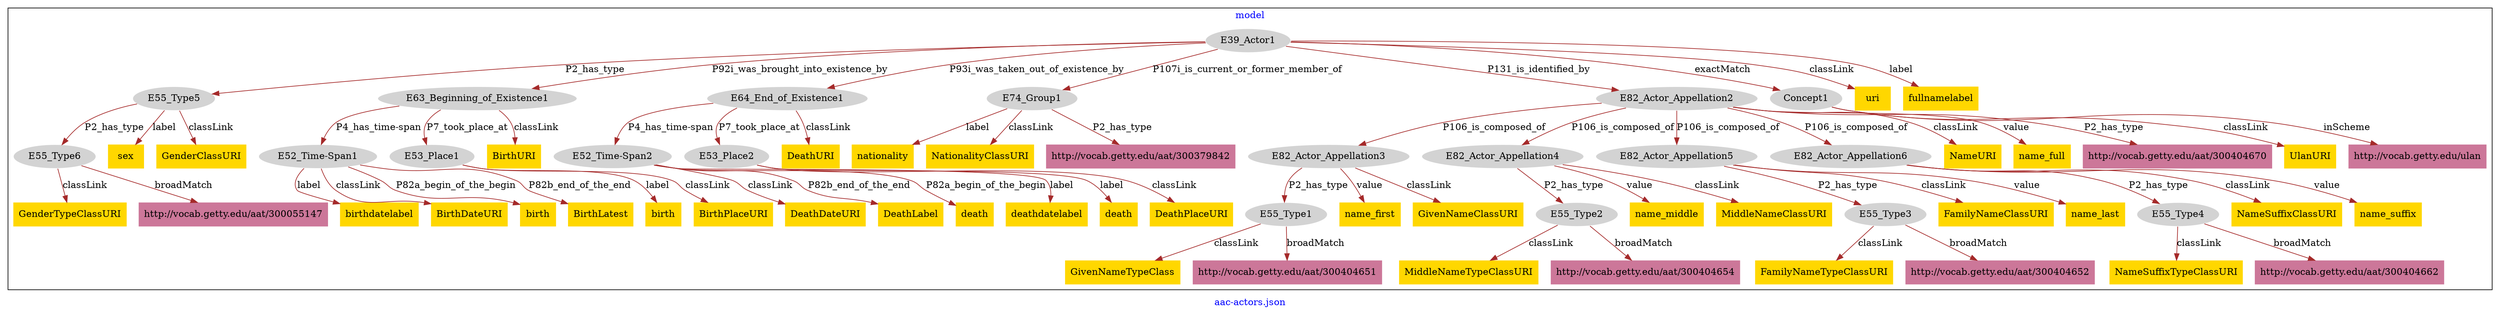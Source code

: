 digraph n0 {
fontcolor="blue"
remincross="true"
label="aac-actors.json"
subgraph cluster {
label="model"
n2[style="filled",color="white",fillcolor="lightgray",label="E39_Actor1"];
n3[style="filled",color="white",fillcolor="lightgray",label="E55_Type5"];
n4[style="filled",color="white",fillcolor="lightgray",label="E63_Beginning_of_Existence1"];
n5[style="filled",color="white",fillcolor="lightgray",label="E64_End_of_Existence1"];
n6[style="filled",color="white",fillcolor="lightgray",label="E74_Group1"];
n7[style="filled",color="white",fillcolor="lightgray",label="E82_Actor_Appellation2"];
n8[style="filled",color="white",fillcolor="lightgray",label="Concept1"];
n9[style="filled",color="white",fillcolor="lightgray",label="E55_Type6"];
n10[style="filled",color="white",fillcolor="lightgray",label="E52_Time-Span1"];
n11[style="filled",color="white",fillcolor="lightgray",label="E53_Place1"];
n12[style="filled",color="white",fillcolor="lightgray",label="E52_Time-Span2"];
n13[style="filled",color="white",fillcolor="lightgray",label="E53_Place2"];
n14[style="filled",color="white",fillcolor="lightgray",label="E82_Actor_Appellation3"];
n15[style="filled",color="white",fillcolor="lightgray",label="E82_Actor_Appellation4"];
n16[style="filled",color="white",fillcolor="lightgray",label="E82_Actor_Appellation5"];
n17[style="filled",color="white",fillcolor="lightgray",label="E82_Actor_Appellation6"];
n18[style="filled",color="white",fillcolor="lightgray",label="E55_Type1"];
n19[style="filled",color="white",fillcolor="lightgray",label="E55_Type2"];
n20[style="filled",color="white",fillcolor="lightgray",label="E55_Type3"];
n21[style="filled",color="white",fillcolor="lightgray",label="E55_Type4"];
n22[shape="plaintext",style="filled",fillcolor="gold",label="birthdatelabel"];
n23[shape="plaintext",style="filled",fillcolor="gold",label="name_middle"];
n24[shape="plaintext",style="filled",fillcolor="gold",label="NameURI"];
n25[shape="plaintext",style="filled",fillcolor="gold",label="NameSuffixClassURI"];
n26[shape="plaintext",style="filled",fillcolor="gold",label="GenderTypeClassURI"];
n27[shape="plaintext",style="filled",fillcolor="gold",label="name_first"];
n28[shape="plaintext",style="filled",fillcolor="gold",label="name_full"];
n29[shape="plaintext",style="filled",fillcolor="gold",label="death"];
n30[shape="plaintext",style="filled",fillcolor="gold",label="NameSuffixTypeClassURI"];
n31[shape="plaintext",style="filled",fillcolor="gold",label="birth"];
n32[shape="plaintext",style="filled",fillcolor="gold",label="DeathDateURI"];
n33[shape="plaintext",style="filled",fillcolor="gold",label="DeathLabel"];
n34[shape="plaintext",style="filled",fillcolor="gold",label="sex"];
n35[shape="plaintext",style="filled",fillcolor="gold",label="nationality"];
n36[shape="plaintext",style="filled",fillcolor="gold",label="DeathPlaceURI"];
n37[shape="plaintext",style="filled",fillcolor="gold",label="GivenNameClassURI"];
n38[shape="plaintext",style="filled",fillcolor="gold",label="BirthDateURI"];
n39[shape="plaintext",style="filled",fillcolor="gold",label="BirthPlaceURI"];
n40[shape="plaintext",style="filled",fillcolor="gold",label="MiddleNameClassURI"];
n41[shape="plaintext",style="filled",fillcolor="gold",label="DeathURI"];
n42[shape="plaintext",style="filled",fillcolor="gold",label="uri"];
n43[shape="plaintext",style="filled",fillcolor="gold",label="MiddleNameTypeClassURI"];
n44[shape="plaintext",style="filled",fillcolor="gold",label="FamilyNameClassURI"];
n45[shape="plaintext",style="filled",fillcolor="gold",label="NationalityClassURI"];
n46[shape="plaintext",style="filled",fillcolor="gold",label="BirthURI"];
n47[shape="plaintext",style="filled",fillcolor="gold",label="death"];
n48[shape="plaintext",style="filled",fillcolor="gold",label="fullnamelabel"];
n49[shape="plaintext",style="filled",fillcolor="gold",label="birth"];
n50[shape="plaintext",style="filled",fillcolor="gold",label="name_suffix"];
n51[shape="plaintext",style="filled",fillcolor="gold",label="UlanURI"];
n52[shape="plaintext",style="filled",fillcolor="gold",label="name_last"];
n53[shape="plaintext",style="filled",fillcolor="gold",label="GenderClassURI"];
n54[shape="plaintext",style="filled",fillcolor="gold",label="BirthLatest"];
n55[shape="plaintext",style="filled",fillcolor="gold",label="deathdatelabel"];
n56[shape="plaintext",style="filled",fillcolor="gold",label="GivenNameTypeClass"];
n57[shape="plaintext",style="filled",fillcolor="gold",label="FamilyNameTypeClassURI"];
n58[shape="plaintext",style="filled",fillcolor="#CC7799",label="http://vocab.getty.edu/aat/300404662"];
n59[shape="plaintext",style="filled",fillcolor="#CC7799",label="http://vocab.getty.edu/aat/300379842"];
n60[shape="plaintext",style="filled",fillcolor="#CC7799",label="http://vocab.getty.edu/aat/300404651"];
n61[shape="plaintext",style="filled",fillcolor="#CC7799",label="http://vocab.getty.edu/aat/300404652"];
n62[shape="plaintext",style="filled",fillcolor="#CC7799",label="http://vocab.getty.edu/aat/300404654"];
n63[shape="plaintext",style="filled",fillcolor="#CC7799",label="http://vocab.getty.edu/aat/300404670"];
n64[shape="plaintext",style="filled",fillcolor="#CC7799",label="http://vocab.getty.edu/ulan"];
n65[shape="plaintext",style="filled",fillcolor="#CC7799",label="http://vocab.getty.edu/aat/300055147"];
}
n2 -> n3[color="brown",fontcolor="black",label="P2_has_type"]
n2 -> n4[color="brown",fontcolor="black",label="P92i_was_brought_into_existence_by"]
n2 -> n5[color="brown",fontcolor="black",label="P93i_was_taken_out_of_existence_by"]
n2 -> n6[color="brown",fontcolor="black",label="P107i_is_current_or_former_member_of"]
n2 -> n7[color="brown",fontcolor="black",label="P131_is_identified_by"]
n2 -> n8[color="brown",fontcolor="black",label="exactMatch"]
n3 -> n9[color="brown",fontcolor="black",label="P2_has_type"]
n4 -> n10[color="brown",fontcolor="black",label="P4_has_time-span"]
n4 -> n11[color="brown",fontcolor="black",label="P7_took_place_at"]
n5 -> n12[color="brown",fontcolor="black",label="P4_has_time-span"]
n5 -> n13[color="brown",fontcolor="black",label="P7_took_place_at"]
n7 -> n14[color="brown",fontcolor="black",label="P106_is_composed_of"]
n7 -> n15[color="brown",fontcolor="black",label="P106_is_composed_of"]
n7 -> n16[color="brown",fontcolor="black",label="P106_is_composed_of"]
n7 -> n17[color="brown",fontcolor="black",label="P106_is_composed_of"]
n14 -> n18[color="brown",fontcolor="black",label="P2_has_type"]
n15 -> n19[color="brown",fontcolor="black",label="P2_has_type"]
n16 -> n20[color="brown",fontcolor="black",label="P2_has_type"]
n17 -> n21[color="brown",fontcolor="black",label="P2_has_type"]
n10 -> n22[color="brown",fontcolor="black",label="label"]
n15 -> n23[color="brown",fontcolor="black",label="value"]
n7 -> n24[color="brown",fontcolor="black",label="classLink"]
n17 -> n25[color="brown",fontcolor="black",label="classLink"]
n9 -> n26[color="brown",fontcolor="black",label="classLink"]
n14 -> n27[color="brown",fontcolor="black",label="value"]
n7 -> n28[color="brown",fontcolor="black",label="value"]
n13 -> n29[color="brown",fontcolor="black",label="label"]
n21 -> n30[color="brown",fontcolor="black",label="classLink"]
n11 -> n31[color="brown",fontcolor="black",label="label"]
n12 -> n32[color="brown",fontcolor="black",label="classLink"]
n12 -> n33[color="brown",fontcolor="black",label="P82b_end_of_the_end"]
n3 -> n34[color="brown",fontcolor="black",label="label"]
n6 -> n35[color="brown",fontcolor="black",label="label"]
n13 -> n36[color="brown",fontcolor="black",label="classLink"]
n14 -> n37[color="brown",fontcolor="black",label="classLink"]
n10 -> n38[color="brown",fontcolor="black",label="classLink"]
n11 -> n39[color="brown",fontcolor="black",label="classLink"]
n15 -> n40[color="brown",fontcolor="black",label="classLink"]
n5 -> n41[color="brown",fontcolor="black",label="classLink"]
n2 -> n42[color="brown",fontcolor="black",label="classLink"]
n19 -> n43[color="brown",fontcolor="black",label="classLink"]
n16 -> n44[color="brown",fontcolor="black",label="classLink"]
n6 -> n45[color="brown",fontcolor="black",label="classLink"]
n4 -> n46[color="brown",fontcolor="black",label="classLink"]
n12 -> n47[color="brown",fontcolor="black",label="P82a_begin_of_the_begin"]
n2 -> n48[color="brown",fontcolor="black",label="label"]
n10 -> n49[color="brown",fontcolor="black",label="P82a_begin_of_the_begin"]
n17 -> n50[color="brown",fontcolor="black",label="value"]
n8 -> n51[color="brown",fontcolor="black",label="classLink"]
n16 -> n52[color="brown",fontcolor="black",label="value"]
n3 -> n53[color="brown",fontcolor="black",label="classLink"]
n10 -> n54[color="brown",fontcolor="black",label="P82b_end_of_the_end"]
n12 -> n55[color="brown",fontcolor="black",label="label"]
n18 -> n56[color="brown",fontcolor="black",label="classLink"]
n20 -> n57[color="brown",fontcolor="black",label="classLink"]
n21 -> n58[color="brown",fontcolor="black",label="broadMatch"]
n6 -> n59[color="brown",fontcolor="black",label="P2_has_type"]
n18 -> n60[color="brown",fontcolor="black",label="broadMatch"]
n20 -> n61[color="brown",fontcolor="black",label="broadMatch"]
n19 -> n62[color="brown",fontcolor="black",label="broadMatch"]
n7 -> n63[color="brown",fontcolor="black",label="P2_has_type"]
n8 -> n64[color="brown",fontcolor="black",label="inScheme"]
n9 -> n65[color="brown",fontcolor="black",label="broadMatch"]
}
